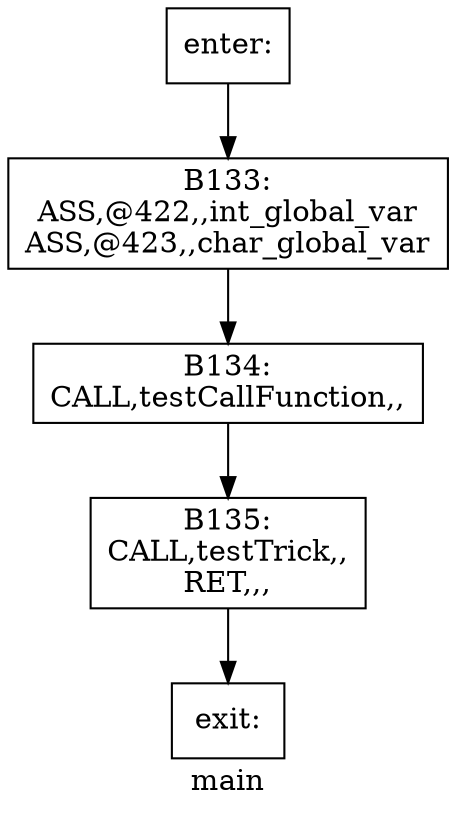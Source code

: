 digraph main{
label =main
B133[label="B133:\nASS,@422,,int_global_var\nASS,@423,,char_global_var\n" shape=box]
B134[label="B134:\nCALL,testCallFunction,,\n" shape=box]
B135[label="B135:\nCALL,testTrick,,\nRET,,,\n" shape=box]
enter[label="enter:\n" shape=box]
exit[label="exit:\n" shape=box]
B133->B134
B134->B135
B135->exit
enter->B133
}
